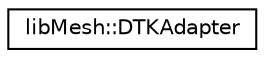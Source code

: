 digraph "类继承关系图"
{
 // INTERACTIVE_SVG=YES
  edge [fontname="Helvetica",fontsize="10",labelfontname="Helvetica",labelfontsize="10"];
  node [fontname="Helvetica",fontsize="10",shape=record];
  rankdir="LR";
  Node1 [label="libMesh::DTKAdapter",height=0.2,width=0.4,color="black", fillcolor="white", style="filled",URL="$classlibMesh_1_1DTKAdapter.html",tooltip="The DTKAdapter is used with the DTKSolutionTransfer object to adapt libmesh data to the DTK interface..."];
}
